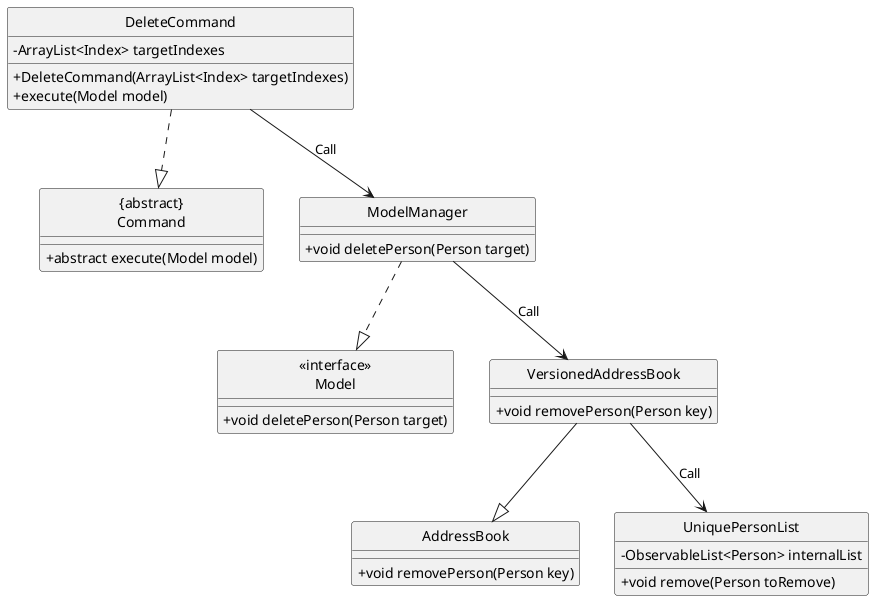 @startuml
hide circle
skinparam classAttributeIconSize 0
class DeleteCommand {
    - ArrayList<Index> targetIndexes
    + DeleteCommand(ArrayList<Index> targetIndexes)
    + execute(Model model)
}

class "<<interface>>\nModel" {
    + void deletePerson(Person target)
}

class "{abstract}\nCommand"{
    + abstract execute(Model model)
}

class ModelManager {
    + void deletePerson(Person target)
}

class AddressBook {
    + void removePerson(Person key)
}
class VersionedAddressBook {
    + void removePerson(Person key)
}

class UniquePersonList {
    - ObservableList<Person> internalList
    + void remove(Person toRemove)
}

DeleteCommand ..|> "{abstract}\nCommand"
ModelManager ..|> "<<interface>>\nModel"
DeleteCommand --> ModelManager :Call
ModelManager --> VersionedAddressBook :Call
VersionedAddressBook --> UniquePersonList :Call
VersionedAddressBook --|> AddressBook
@enduml
